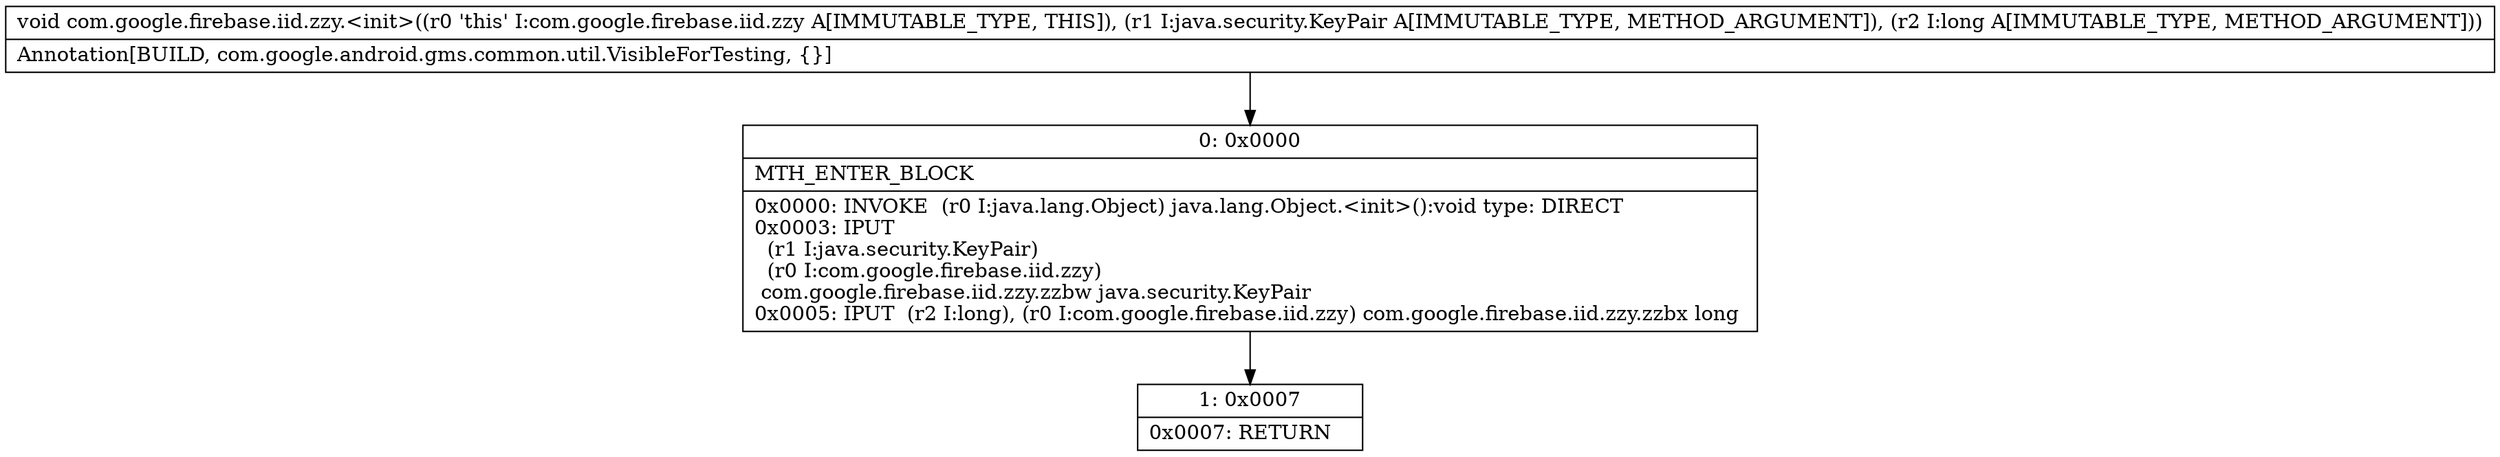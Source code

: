 digraph "CFG forcom.google.firebase.iid.zzy.\<init\>(Ljava\/security\/KeyPair;J)V" {
Node_0 [shape=record,label="{0\:\ 0x0000|MTH_ENTER_BLOCK\l|0x0000: INVOKE  (r0 I:java.lang.Object) java.lang.Object.\<init\>():void type: DIRECT \l0x0003: IPUT  \l  (r1 I:java.security.KeyPair)\l  (r0 I:com.google.firebase.iid.zzy)\l com.google.firebase.iid.zzy.zzbw java.security.KeyPair \l0x0005: IPUT  (r2 I:long), (r0 I:com.google.firebase.iid.zzy) com.google.firebase.iid.zzy.zzbx long \l}"];
Node_1 [shape=record,label="{1\:\ 0x0007|0x0007: RETURN   \l}"];
MethodNode[shape=record,label="{void com.google.firebase.iid.zzy.\<init\>((r0 'this' I:com.google.firebase.iid.zzy A[IMMUTABLE_TYPE, THIS]), (r1 I:java.security.KeyPair A[IMMUTABLE_TYPE, METHOD_ARGUMENT]), (r2 I:long A[IMMUTABLE_TYPE, METHOD_ARGUMENT]))  | Annotation[BUILD, com.google.android.gms.common.util.VisibleForTesting, \{\}]\l}"];
MethodNode -> Node_0;
Node_0 -> Node_1;
}

